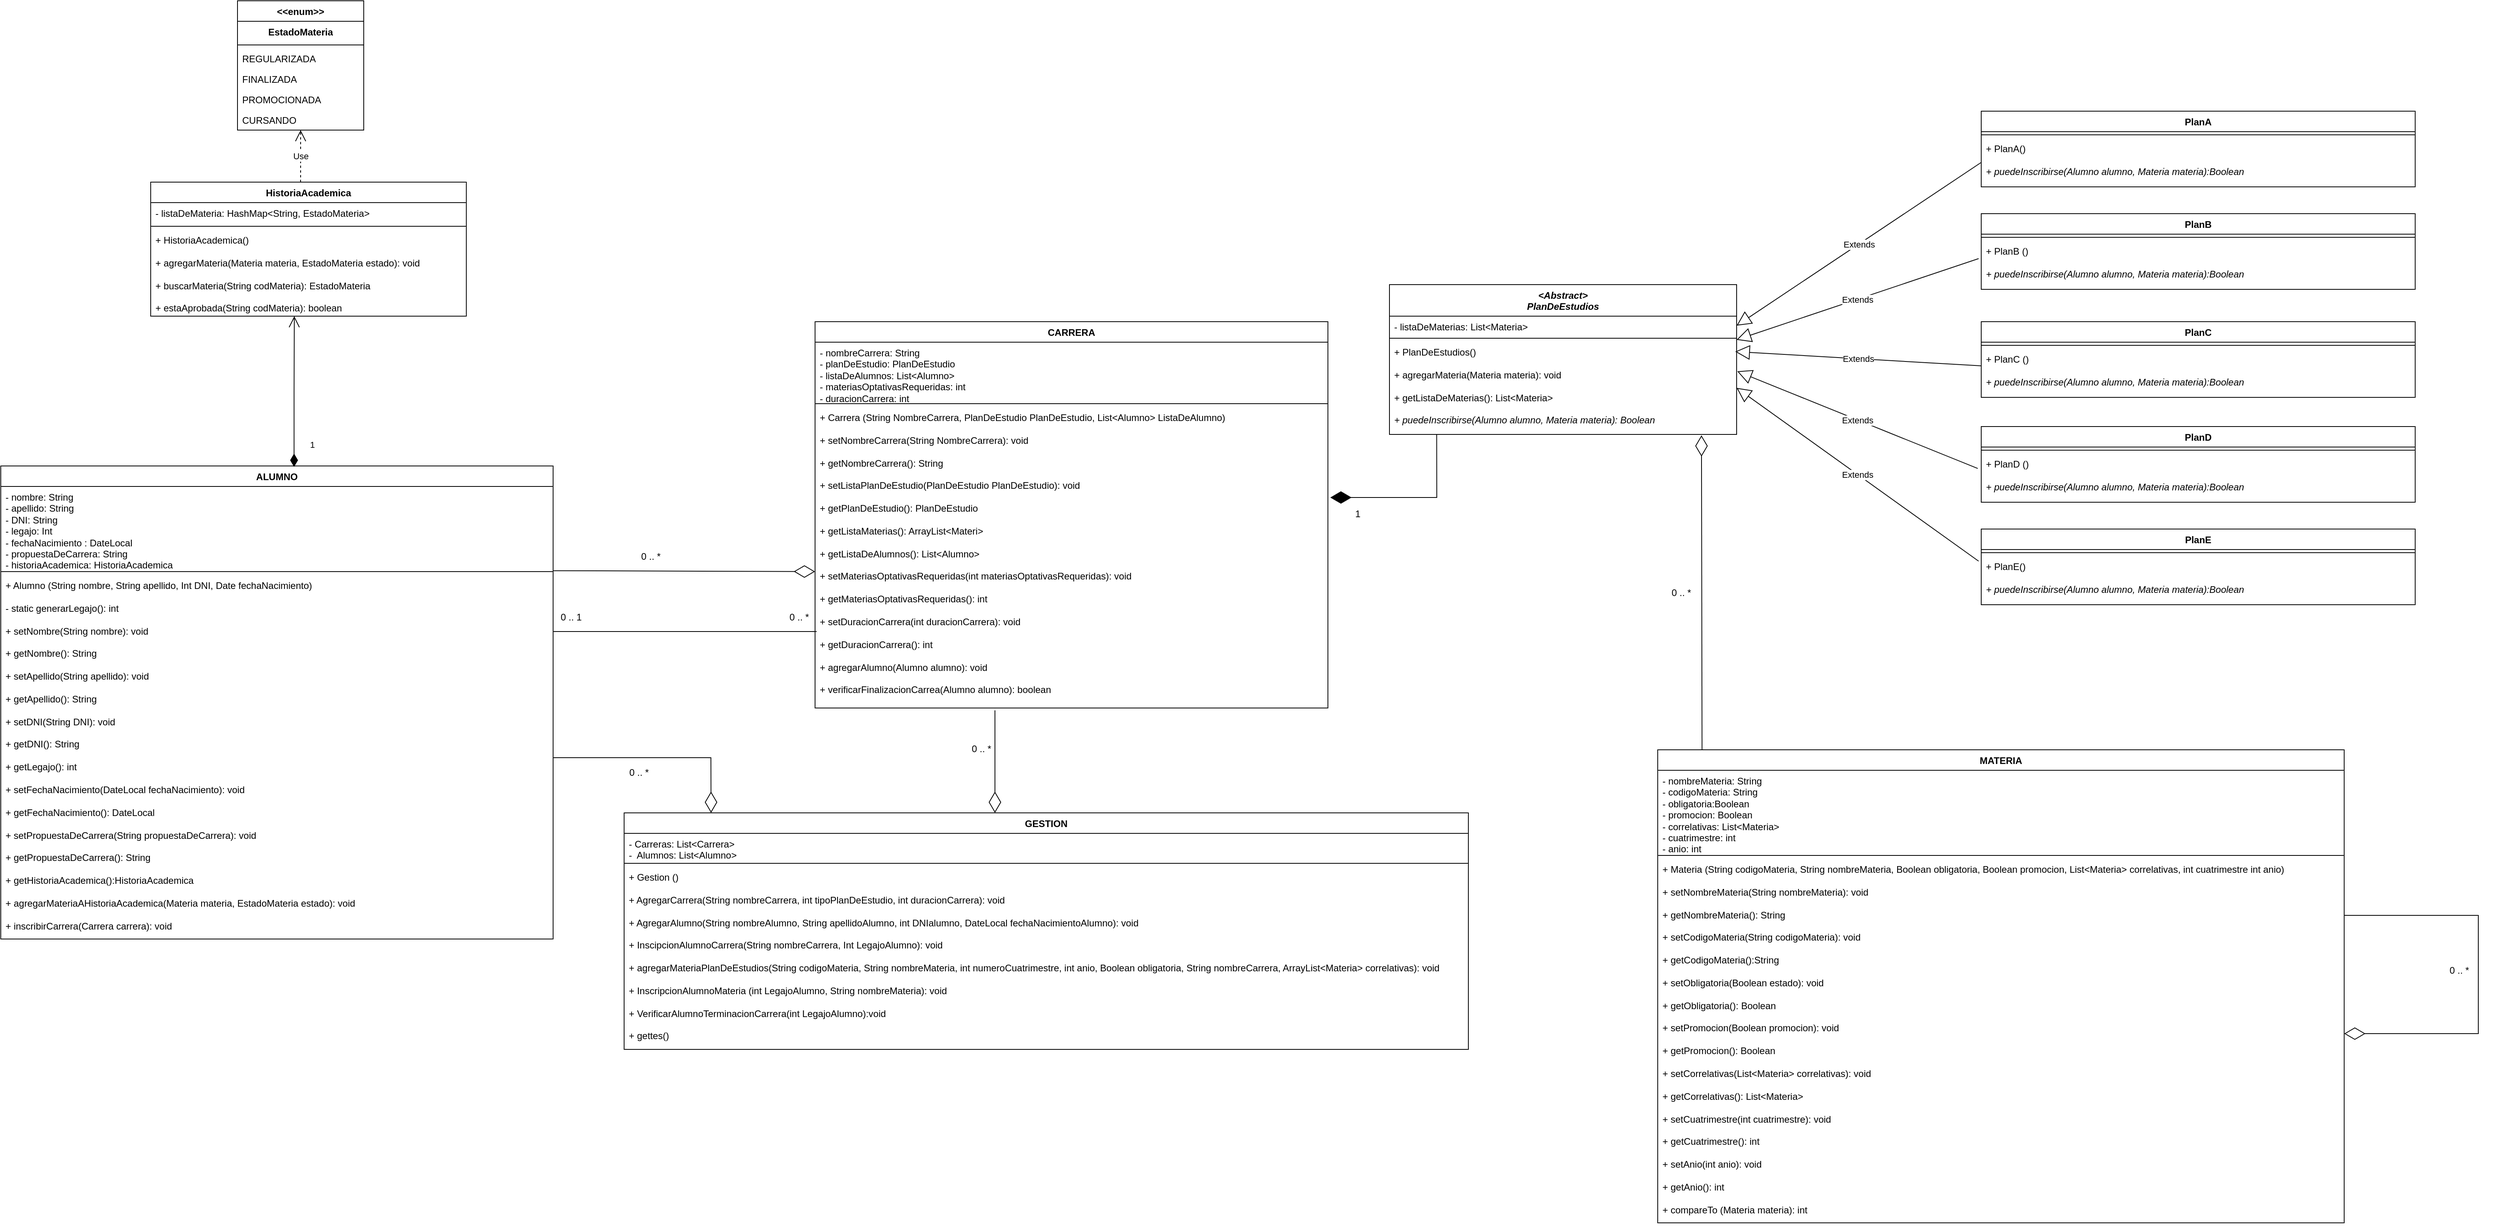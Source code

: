 <mxfile version="26.2.13">
  <diagram name="Página-1" id="rd4jdHlUNJqmpCapCLs4">
    <mxGraphModel grid="1" page="1" gridSize="10" guides="1" tooltips="1" connect="1" arrows="1" fold="1" pageScale="1" pageWidth="827" pageHeight="1169" math="0" shadow="0">
      <root>
        <mxCell id="0" />
        <mxCell id="1" parent="0" />
        <mxCell id="GWfN1B_iF9vG0JvS6SHJ-1" value="ALUMNO" style="swimlane;fontStyle=1;align=center;verticalAlign=top;childLayout=stackLayout;horizontal=1;startSize=26;horizontalStack=0;resizeParent=1;resizeParentMax=0;resizeLast=0;collapsible=1;marginBottom=0;whiteSpace=wrap;html=1;" vertex="1" parent="1">
          <mxGeometry x="-700" y="-360" width="700" height="600" as="geometry" />
        </mxCell>
        <mxCell id="GWfN1B_iF9vG0JvS6SHJ-2" value="- nombre: String&lt;div&gt;- apellido: String&lt;/div&gt;&lt;div&gt;- DNI: String&lt;/div&gt;&lt;div&gt;- legajo: Int&lt;/div&gt;&lt;div&gt;- fechaNacimiento : DateLocal&lt;/div&gt;&lt;div&gt;- propuestaDeCarrera: String&lt;/div&gt;&lt;div&gt;- historiaAcademica: HistoriaAcademica&lt;/div&gt;" style="text;strokeColor=none;fillColor=none;align=left;verticalAlign=top;spacingLeft=4;spacingRight=4;overflow=hidden;rotatable=0;points=[[0,0.5],[1,0.5]];portConstraint=eastwest;whiteSpace=wrap;html=1;" vertex="1" parent="GWfN1B_iF9vG0JvS6SHJ-1">
          <mxGeometry y="26" width="700" height="104" as="geometry" />
        </mxCell>
        <mxCell id="GWfN1B_iF9vG0JvS6SHJ-3" value="" style="line;strokeWidth=1;fillColor=none;align=left;verticalAlign=middle;spacingTop=-1;spacingLeft=3;spacingRight=3;rotatable=0;labelPosition=right;points=[];portConstraint=eastwest;strokeColor=inherit;" vertex="1" parent="GWfN1B_iF9vG0JvS6SHJ-1">
          <mxGeometry y="130" width="700" height="8" as="geometry" />
        </mxCell>
        <mxCell id="GWfN1B_iF9vG0JvS6SHJ-4" value="+ Alumno (String nombre, String apellido, Int DNI, Date fechaNacimiento)&lt;div&gt;&lt;br&gt;&lt;/div&gt;&lt;div&gt;- static generarLegajo(): int&lt;br&gt;&lt;div&gt;&lt;br&gt;&lt;/div&gt;&lt;div&gt;+ setNombre(String nombre): void&lt;/div&gt;&lt;div&gt;&lt;br&gt;&lt;/div&gt;&lt;div&gt;+ getNombre(): String&lt;/div&gt;&lt;div&gt;&lt;br&gt;&lt;/div&gt;&lt;div&gt;+ setApellido(String apellido): void&lt;/div&gt;&lt;div&gt;&lt;br&gt;&lt;/div&gt;&lt;div&gt;+ getApellido(): String&lt;/div&gt;&lt;div&gt;&lt;br&gt;&lt;/div&gt;&lt;div&gt;+ setDNI(String DNI): void&lt;/div&gt;&lt;div&gt;&lt;br&gt;&lt;/div&gt;&lt;div&gt;+ getDNI(): String&lt;/div&gt;&lt;div&gt;&lt;br&gt;&lt;/div&gt;&lt;div&gt;+ getLegajo(): int&lt;/div&gt;&lt;div&gt;&lt;br&gt;&lt;/div&gt;&lt;div&gt;+ setFechaNacimiento(DateLocal fechaNacimiento): void&lt;/div&gt;&lt;div&gt;&lt;br&gt;&lt;/div&gt;&lt;div&gt;+ getFechaNacimiento(): DateLocal&lt;/div&gt;&lt;div&gt;&lt;br&gt;&lt;/div&gt;&lt;div&gt;+ setPropuestaDeCarrera(String propuestaDeCarrera): void&lt;/div&gt;&lt;div&gt;&lt;br&gt;&lt;/div&gt;&lt;div&gt;+ getPropuestaDeCarrera(): String&lt;/div&gt;&lt;div&gt;&lt;br&gt;&lt;/div&gt;&lt;div&gt;+ getHistoriaAcademica():HistoriaAcademica&lt;/div&gt;&lt;div&gt;&lt;br&gt;&lt;/div&gt;&lt;div&gt;+ agregarMateriaAHistoriaAcademica(Materia materia, EstadoMateria estado): void&lt;br&gt;&lt;/div&gt;&lt;div&gt;&lt;br&gt;&lt;/div&gt;&lt;div&gt;+ inscribirCarrera(Carrera carrera): void&lt;/div&gt;&lt;div&gt;&lt;br&gt;&lt;/div&gt;&lt;div&gt;&lt;br&gt;&lt;/div&gt;&lt;div&gt;&lt;br&gt;&lt;/div&gt;&lt;/div&gt;" style="text;strokeColor=none;fillColor=none;align=left;verticalAlign=top;spacingLeft=4;spacingRight=4;overflow=hidden;rotatable=0;points=[[0,0.5],[1,0.5]];portConstraint=eastwest;whiteSpace=wrap;html=1;" vertex="1" parent="GWfN1B_iF9vG0JvS6SHJ-1">
          <mxGeometry y="138" width="700" height="462" as="geometry" />
        </mxCell>
        <mxCell id="GWfN1B_iF9vG0JvS6SHJ-5" value="GESTION" style="swimlane;fontStyle=1;align=center;verticalAlign=top;childLayout=stackLayout;horizontal=1;startSize=26;horizontalStack=0;resizeParent=1;resizeParentMax=0;resizeLast=0;collapsible=1;marginBottom=0;whiteSpace=wrap;html=1;" vertex="1" parent="1">
          <mxGeometry x="90" y="80" width="1070" height="300" as="geometry" />
        </mxCell>
        <mxCell id="GWfN1B_iF9vG0JvS6SHJ-6" value="- Carreras: List&amp;lt;Carrera&amp;gt;&amp;nbsp;&lt;div&gt;-&amp;nbsp; Alumnos: List&amp;lt;Alumno&amp;gt;&lt;/div&gt;&lt;div&gt;&lt;br&gt;&lt;/div&gt;" style="text;strokeColor=none;fillColor=none;align=left;verticalAlign=top;spacingLeft=4;spacingRight=4;overflow=hidden;rotatable=0;points=[[0,0.5],[1,0.5]];portConstraint=eastwest;whiteSpace=wrap;html=1;" vertex="1" parent="GWfN1B_iF9vG0JvS6SHJ-5">
          <mxGeometry y="26" width="1070" height="34" as="geometry" />
        </mxCell>
        <mxCell id="GWfN1B_iF9vG0JvS6SHJ-7" value="" style="line;strokeWidth=1;fillColor=none;align=left;verticalAlign=middle;spacingTop=-1;spacingLeft=3;spacingRight=3;rotatable=0;labelPosition=right;points=[];portConstraint=eastwest;strokeColor=inherit;" vertex="1" parent="GWfN1B_iF9vG0JvS6SHJ-5">
          <mxGeometry y="60" width="1070" height="8" as="geometry" />
        </mxCell>
        <mxCell id="GWfN1B_iF9vG0JvS6SHJ-8" value="&lt;div&gt;+ Gestion ()&lt;/div&gt;&lt;div&gt;&lt;span style=&quot;background-color: initial;&quot;&gt;&lt;br&gt;&lt;/span&gt;&lt;/div&gt;&lt;div&gt;&lt;span style=&quot;background-color: initial;&quot;&gt;+ AgregarCarrera(String nombreCarrera, int tipoPlanDeEstudio,&amp;nbsp;int duracionCarrera): void&lt;/span&gt;&lt;br&gt;&lt;/div&gt;&lt;div&gt;&lt;span style=&quot;background-color: initial;&quot;&gt;&lt;br&gt;&lt;/span&gt;&lt;/div&gt;&lt;div&gt;&lt;span style=&quot;background-color: initial;&quot;&gt;+ AgregarAlumno(String nombreAlumno, String apellidoAlumno, int DNIalumno, DateLocal fechaNacimientoAlumno): void&lt;/span&gt;&lt;/div&gt;&lt;div&gt;&lt;span style=&quot;background-color: initial;&quot;&gt;&lt;br&gt;&lt;/span&gt;&lt;/div&gt;&lt;div&gt;&lt;span style=&quot;background-color: initial;&quot;&gt;+ InscipcionAlumnoCarrera(String nombreCarrera, Int LegajoAlumno): void&lt;/span&gt;&lt;/div&gt;&lt;div&gt;&lt;span style=&quot;background-color: initial;&quot;&gt;&lt;br&gt;&lt;/span&gt;&lt;/div&gt;&lt;div&gt;&lt;span style=&quot;background-color: initial;&quot;&gt;+ agregarMateriaPlanDeEstudios(String codigoMateria, String nombreMateria, int numeroCuatrimestre, int anio, Boolean obligatoria, String nombreCarrera, ArrayList&amp;lt;Materia&amp;gt; correlativas): void&lt;/span&gt;&lt;/div&gt;&lt;div&gt;&lt;span style=&quot;background-color: initial;&quot;&gt;&lt;br&gt;&lt;/span&gt;&lt;/div&gt;&lt;div&gt;&lt;span style=&quot;background-color: initial;&quot;&gt;+ InscripcionAlumnoMateria (int LegajoAlumno, String nombreMateria): void&lt;/span&gt;&lt;/div&gt;&lt;div&gt;&lt;span style=&quot;background-color: initial;&quot;&gt;&lt;br&gt;&lt;/span&gt;&lt;/div&gt;&lt;div&gt;&lt;span style=&quot;background-color: initial;&quot;&gt;+ VerificarAlumnoTerminacionCarrera(int LegajoAlumno):void&lt;/span&gt;&lt;/div&gt;&lt;div&gt;&lt;span style=&quot;background-color: initial;&quot;&gt;&lt;br&gt;&lt;/span&gt;&lt;/div&gt;&lt;div&gt;&lt;span style=&quot;background-color: initial;&quot;&gt;+ gettes()&lt;/span&gt;&lt;/div&gt;" style="text;strokeColor=none;fillColor=none;align=left;verticalAlign=top;spacingLeft=4;spacingRight=4;overflow=hidden;rotatable=0;points=[[0,0.5],[1,0.5]];portConstraint=eastwest;whiteSpace=wrap;html=1;" vertex="1" parent="GWfN1B_iF9vG0JvS6SHJ-5">
          <mxGeometry y="68" width="1070" height="232" as="geometry" />
        </mxCell>
        <mxCell id="GWfN1B_iF9vG0JvS6SHJ-9" value="CARRERA" style="swimlane;fontStyle=1;align=center;verticalAlign=top;childLayout=stackLayout;horizontal=1;startSize=26;horizontalStack=0;resizeParent=1;resizeParentMax=0;resizeLast=0;collapsible=1;marginBottom=0;whiteSpace=wrap;html=1;" vertex="1" parent="1">
          <mxGeometry x="332" y="-543" width="650" height="490" as="geometry" />
        </mxCell>
        <mxCell id="GWfN1B_iF9vG0JvS6SHJ-10" value="- nombreCarrera: String&lt;div&gt;&lt;div&gt;- planDeEstudio: PlanDeEstudio&lt;/div&gt;&lt;div&gt;- listaDeAlumnos: List&amp;lt;Alumno&amp;gt;&lt;/div&gt;&lt;/div&gt;&lt;div&gt;- materiasOptativasRequeridas: int&lt;/div&gt;&lt;div&gt;- duracionCarrera: int&lt;/div&gt;" style="text;strokeColor=none;fillColor=none;align=left;verticalAlign=top;spacingLeft=4;spacingRight=4;overflow=hidden;rotatable=0;points=[[0,0.5],[1,0.5]];portConstraint=eastwest;whiteSpace=wrap;html=1;" vertex="1" parent="GWfN1B_iF9vG0JvS6SHJ-9">
          <mxGeometry y="26" width="650" height="74" as="geometry" />
        </mxCell>
        <mxCell id="GWfN1B_iF9vG0JvS6SHJ-11" value="" style="line;strokeWidth=1;fillColor=none;align=left;verticalAlign=middle;spacingTop=-1;spacingLeft=3;spacingRight=3;rotatable=0;labelPosition=right;points=[];portConstraint=eastwest;strokeColor=inherit;" vertex="1" parent="GWfN1B_iF9vG0JvS6SHJ-9">
          <mxGeometry y="100" width="650" height="8" as="geometry" />
        </mxCell>
        <mxCell id="GWfN1B_iF9vG0JvS6SHJ-12" value="+ Carrera (String NombreCarrera, &lt;span style=&quot;background-color: initial;&quot;&gt;PlanDeEstudio PlanDeEstudio&lt;/span&gt;, List&amp;lt;Alumno&amp;gt; ListaDeAlumno)&lt;div&gt;&lt;div&gt;&lt;br&gt;&lt;/div&gt;&lt;div&gt;+ setNombreCarrera(String NombreCarrera): void&lt;br&gt;&lt;/div&gt;&lt;div&gt;&lt;br&gt;&lt;/div&gt;&lt;div&gt;+ getNombreCarrera(): String&amp;nbsp;&lt;/div&gt;&lt;div&gt;&lt;br&gt;&lt;/div&gt;&lt;div&gt;+ setListaPlanDeEstudio(PlanDeEstudio PlanDeEstudio): void&lt;br&gt;&lt;/div&gt;&lt;div&gt;&lt;br&gt;&lt;/div&gt;&lt;div&gt;+ getPlanDeEstudio(): PlanDeEstudio&lt;/div&gt;&lt;div&gt;&lt;br&gt;&lt;/div&gt;&lt;div&gt;+ getListaMaterias(): ArrayList&amp;lt;Materi&amp;gt;&lt;/div&gt;&lt;div&gt;&lt;br&gt;&lt;/div&gt;&lt;div&gt;+ getListaDeAlumnos(): List&amp;lt;Alumno&amp;gt;&lt;/div&gt;&lt;div&gt;&lt;br&gt;&lt;/div&gt;&lt;div&gt;+ setMateriasOptativasRequeridas(int m&lt;span style=&quot;background-color: transparent; color: light-dark(rgb(0, 0, 0), rgb(255, 255, 255));&quot;&gt;ateriasOptativasRequeridas): void&lt;/span&gt;&lt;/div&gt;&lt;div&gt;&lt;span style=&quot;background-color: transparent; color: light-dark(rgb(0, 0, 0), rgb(255, 255, 255));&quot;&gt;&lt;br&gt;&lt;/span&gt;&lt;/div&gt;&lt;div&gt;+ get&lt;span style=&quot;background-color: transparent; color: light-dark(rgb(0, 0, 0), rgb(255, 255, 255));&quot;&gt;MateriasOptativasRequeridas(): int&lt;/span&gt;&lt;/div&gt;&lt;div&gt;&lt;span style=&quot;background-color: transparent; color: light-dark(rgb(0, 0, 0), rgb(255, 255, 255));&quot;&gt;&lt;br&gt;&lt;/span&gt;&lt;/div&gt;&lt;div&gt;&lt;span style=&quot;background-color: transparent; color: light-dark(rgb(0, 0, 0), rgb(255, 255, 255));&quot;&gt;+ setDuracionCarrera(int duracionCarrera): void&lt;/span&gt;&lt;/div&gt;&lt;div&gt;&lt;span style=&quot;background-color: transparent; color: light-dark(rgb(0, 0, 0), rgb(255, 255, 255));&quot;&gt;&lt;br&gt;&lt;/span&gt;&lt;/div&gt;&lt;div&gt;&lt;span style=&quot;background-color: transparent; color: light-dark(rgb(0, 0, 0), rgb(255, 255, 255));&quot;&gt;+ getDuracionCarrera(): int&lt;/span&gt;&lt;/div&gt;&lt;div&gt;&lt;span style=&quot;background-color: transparent; color: light-dark(rgb(0, 0, 0), rgb(255, 255, 255));&quot;&gt;&lt;br&gt;&lt;/span&gt;&lt;/div&gt;&lt;div&gt;&lt;span style=&quot;background-color: transparent; color: light-dark(rgb(0, 0, 0), rgb(255, 255, 255));&quot;&gt;+ agregarAlumno(Alumno alumno): void&lt;/span&gt;&lt;/div&gt;&lt;div&gt;&lt;span style=&quot;background-color: transparent; color: light-dark(rgb(0, 0, 0), rgb(255, 255, 255));&quot;&gt;&lt;br&gt;&lt;/span&gt;&lt;/div&gt;&lt;div&gt;&lt;span style=&quot;background-color: transparent; color: light-dark(rgb(0, 0, 0), rgb(255, 255, 255));&quot;&gt;+ verificarFinalizacionCarrea(Alumno alumno): boolean&lt;/span&gt;&lt;/div&gt;&lt;div&gt;&lt;br&gt;&lt;/div&gt;&lt;/div&gt;" style="text;strokeColor=none;fillColor=none;align=left;verticalAlign=top;spacingLeft=4;spacingRight=4;overflow=hidden;rotatable=0;points=[[0,0.5],[1,0.5]];portConstraint=eastwest;whiteSpace=wrap;html=1;" vertex="1" parent="GWfN1B_iF9vG0JvS6SHJ-9">
          <mxGeometry y="108" width="650" height="382" as="geometry" />
        </mxCell>
        <mxCell id="GWfN1B_iF9vG0JvS6SHJ-13" value="MATERIA" style="swimlane;fontStyle=1;align=center;verticalAlign=top;childLayout=stackLayout;horizontal=1;startSize=26;horizontalStack=0;resizeParent=1;resizeParentMax=0;resizeLast=0;collapsible=1;marginBottom=0;whiteSpace=wrap;html=1;" vertex="1" parent="1">
          <mxGeometry x="1400" width="870" height="600" as="geometry" />
        </mxCell>
        <mxCell id="GWfN1B_iF9vG0JvS6SHJ-14" value="- nombreMateria: String&lt;div&gt;&lt;span style=&quot;background-color: initial;&quot;&gt;- codigoMateria: String&lt;/span&gt;&lt;/div&gt;&lt;div&gt;&lt;div&gt;- obligatoria:Boolean&lt;/div&gt;&lt;div&gt;- promocion: Boolean&lt;/div&gt;&lt;div&gt;- correlativas: List&amp;lt;Materia&amp;gt;&lt;/div&gt;&lt;div&gt;- cuatrimestre: int&lt;/div&gt;&lt;div&gt;&lt;div&gt;- anio: int&lt;/div&gt;&lt;/div&gt;&lt;/div&gt;" style="text;strokeColor=none;fillColor=none;align=left;verticalAlign=top;spacingLeft=4;spacingRight=4;overflow=hidden;rotatable=0;points=[[0,0.5],[1,0.5]];portConstraint=eastwest;whiteSpace=wrap;html=1;" vertex="1" parent="GWfN1B_iF9vG0JvS6SHJ-13">
          <mxGeometry y="26" width="870" height="104" as="geometry" />
        </mxCell>
        <mxCell id="GWfN1B_iF9vG0JvS6SHJ-15" value="" style="line;strokeWidth=1;fillColor=none;align=left;verticalAlign=middle;spacingTop=-1;spacingLeft=3;spacingRight=3;rotatable=0;labelPosition=right;points=[];portConstraint=eastwest;strokeColor=inherit;" vertex="1" parent="GWfN1B_iF9vG0JvS6SHJ-13">
          <mxGeometry y="130" width="870" height="8" as="geometry" />
        </mxCell>
        <mxCell id="GWfN1B_iF9vG0JvS6SHJ-16" value="+ Materia (String codigoMateria, String nombreMateria, Boolean obligatoria, Boolean promocion, List&amp;lt;Materia&amp;gt; correlativas, int cuatrimestre int anio)&lt;div&gt;&lt;br&gt;&lt;/div&gt;&lt;div&gt;+ setNombreMateria(String nombreMateria): void&lt;/div&gt;&lt;div&gt;&lt;br&gt;&lt;/div&gt;&lt;div&gt;+ getNombreMateria(): String&lt;/div&gt;&lt;div&gt;&lt;br&gt;&lt;/div&gt;&lt;div&gt;&lt;div style=&quot;border-color: var(--border-color);&quot;&gt;+ setCodigoMateria(String codigoMateria): void&lt;/div&gt;&lt;div style=&quot;border-color: var(--border-color);&quot;&gt;&lt;br style=&quot;border-color: var(--border-color);&quot;&gt;&lt;/div&gt;&lt;div style=&quot;border-color: var(--border-color);&quot;&gt;+ getCodigoMateria():String&lt;/div&gt;&lt;/div&gt;&lt;div&gt;&lt;br&gt;&lt;/div&gt;&lt;div&gt;+ setObligatoria(Boolean estado): void&lt;/div&gt;&lt;div&gt;&lt;br&gt;&lt;/div&gt;&lt;div&gt;+ getObligatoria(): Boolean&lt;/div&gt;&lt;div style=&quot;border-color: var(--border-color);&quot;&gt;&lt;br&gt;&lt;/div&gt;&lt;div&gt;+ setPromocion(Boolean promocion): void&lt;/div&gt;&lt;div&gt;&lt;br&gt;&lt;/div&gt;&lt;div&gt;+ getPromocion(): Boolean&lt;/div&gt;&lt;div&gt;&lt;br&gt;&lt;/div&gt;&lt;div&gt;+ setCorrelativas(List&amp;lt;Materia&amp;gt; correlativas): void&lt;/div&gt;&lt;div&gt;&lt;br&gt;&lt;/div&gt;&lt;div&gt;+ getCorrelativas(): List&amp;lt;Materia&amp;gt;&lt;/div&gt;&lt;div&gt;&lt;br&gt;&lt;/div&gt;&lt;div&gt;+ setCuatrimestre(int cuatrimestre): void&lt;/div&gt;&lt;div&gt;&lt;br&gt;&lt;/div&gt;&lt;div&gt;+ getCuatrimestre(): int&lt;/div&gt;&lt;div&gt;&lt;br&gt;&lt;/div&gt;&lt;div&gt;+ setAnio(int anio): void&lt;/div&gt;&lt;div&gt;&lt;br&gt;&lt;/div&gt;&lt;div&gt;+ getAnio(): int&lt;/div&gt;&lt;div&gt;&lt;br&gt;&lt;/div&gt;&lt;div&gt;+ compareTo (Materia materia): int&lt;/div&gt;&lt;div&gt;&lt;br&gt;&lt;/div&gt;" style="text;strokeColor=none;fillColor=none;align=left;verticalAlign=top;spacingLeft=4;spacingRight=4;overflow=hidden;rotatable=0;points=[[0,0.5],[1,0.5]];portConstraint=eastwest;whiteSpace=wrap;html=1;" vertex="1" parent="GWfN1B_iF9vG0JvS6SHJ-13">
          <mxGeometry y="138" width="870" height="462" as="geometry" />
        </mxCell>
        <mxCell id="GWfN1B_iF9vG0JvS6SHJ-17" value="&lt;div&gt;&lt;i&gt;&amp;lt;Abstract&amp;gt;&lt;/i&gt;&lt;/div&gt;&lt;i&gt;PlanDeEstudios&lt;/i&gt;" style="swimlane;fontStyle=1;align=center;verticalAlign=top;childLayout=stackLayout;horizontal=1;startSize=40;horizontalStack=0;resizeParent=1;resizeParentMax=0;resizeLast=0;collapsible=1;marginBottom=0;whiteSpace=wrap;html=1;" vertex="1" parent="1">
          <mxGeometry x="1060" y="-590" width="440" height="190" as="geometry" />
        </mxCell>
        <mxCell id="GWfN1B_iF9vG0JvS6SHJ-18" value="- listaDeMaterias: List&amp;lt;Materia&amp;gt;" style="text;strokeColor=none;fillColor=none;align=left;verticalAlign=top;spacingLeft=4;spacingRight=4;overflow=hidden;rotatable=0;points=[[0,0.5],[1,0.5]];portConstraint=eastwest;whiteSpace=wrap;html=1;" vertex="1" parent="GWfN1B_iF9vG0JvS6SHJ-17">
          <mxGeometry y="40" width="440" height="24" as="geometry" />
        </mxCell>
        <mxCell id="GWfN1B_iF9vG0JvS6SHJ-19" value="" style="line;strokeWidth=1;fillColor=none;align=left;verticalAlign=middle;spacingTop=-1;spacingLeft=3;spacingRight=3;rotatable=0;labelPosition=right;points=[];portConstraint=eastwest;strokeColor=inherit;" vertex="1" parent="GWfN1B_iF9vG0JvS6SHJ-17">
          <mxGeometry y="64" width="440" height="8" as="geometry" />
        </mxCell>
        <mxCell id="GWfN1B_iF9vG0JvS6SHJ-20" value="+ PlanDeEstudios()&lt;div&gt;&lt;br&gt;&lt;/div&gt;&lt;div&gt;+ agregarMateria(Materia materia): void&lt;/div&gt;&lt;div&gt;&lt;br&gt;&lt;/div&gt;&lt;div&gt;+ getListaDeMaterias(): List&amp;lt;Materia&amp;gt;&lt;br&gt;&lt;div&gt;&lt;br&gt;&lt;/div&gt;&lt;div&gt;&lt;i&gt;+ puedeInscribirse(&lt;span style=&quot;background-color: initial;&quot;&gt;Alumno alumno, Materia materia&lt;/span&gt;&lt;span style=&quot;background-color: initial;&quot;&gt;): Boolean&lt;/span&gt;&lt;/i&gt;&lt;/div&gt;&lt;div&gt;&lt;div&gt;&lt;br&gt;&lt;/div&gt;&lt;/div&gt;&lt;/div&gt;" style="text;strokeColor=none;fillColor=none;align=left;verticalAlign=top;spacingLeft=4;spacingRight=4;overflow=hidden;rotatable=0;points=[[0,0.5],[1,0.5]];portConstraint=eastwest;whiteSpace=wrap;html=1;" vertex="1" parent="GWfN1B_iF9vG0JvS6SHJ-17">
          <mxGeometry y="72" width="440" height="118" as="geometry" />
        </mxCell>
        <mxCell id="3K3u3ZScXWRGvQn9Jm6O-1" value="PlanA" style="swimlane;fontStyle=1;align=center;verticalAlign=top;childLayout=stackLayout;horizontal=1;startSize=26;horizontalStack=0;resizeParent=1;resizeParentMax=0;resizeLast=0;collapsible=1;marginBottom=0;whiteSpace=wrap;html=1;" vertex="1" parent="1">
          <mxGeometry x="1810" y="-810" width="550" height="96" as="geometry" />
        </mxCell>
        <mxCell id="3K3u3ZScXWRGvQn9Jm6O-3" value="" style="line;strokeWidth=1;fillColor=none;align=left;verticalAlign=middle;spacingTop=-1;spacingLeft=3;spacingRight=3;rotatable=0;labelPosition=right;points=[];portConstraint=eastwest;strokeColor=inherit;" vertex="1" parent="3K3u3ZScXWRGvQn9Jm6O-1">
          <mxGeometry y="26" width="550" height="8" as="geometry" />
        </mxCell>
        <mxCell id="3K3u3ZScXWRGvQn9Jm6O-4" value="&lt;div&gt;+ PlanA()&lt;div style=&quot;border-color: var(--border-color);&quot;&gt;&lt;br&gt;&lt;/div&gt;&lt;/div&gt;&lt;div style=&quot;border-color: var(--border-color);&quot;&gt;&lt;span style=&quot;font-style: italic;&quot;&gt;+ puedeInscribirse(&lt;/span&gt;&lt;span style=&quot;font-style: italic; background-color: initial;&quot;&gt;Alumno alumno, Materia materia&lt;/span&gt;&lt;span style=&quot;font-style: italic; background-color: initial;&quot;&gt;):Boolean&lt;/span&gt;&lt;br&gt;&lt;/div&gt;" style="text;strokeColor=none;fillColor=none;align=left;verticalAlign=top;spacingLeft=4;spacingRight=4;overflow=hidden;rotatable=0;points=[[0,0.5],[1,0.5]];portConstraint=eastwest;whiteSpace=wrap;html=1;" vertex="1" parent="3K3u3ZScXWRGvQn9Jm6O-1">
          <mxGeometry y="34" width="550" height="62" as="geometry" />
        </mxCell>
        <mxCell id="3K3u3ZScXWRGvQn9Jm6O-5" value="PlanB" style="swimlane;fontStyle=1;align=center;verticalAlign=top;childLayout=stackLayout;horizontal=1;startSize=26;horizontalStack=0;resizeParent=1;resizeParentMax=0;resizeLast=0;collapsible=1;marginBottom=0;whiteSpace=wrap;html=1;" vertex="1" parent="1">
          <mxGeometry x="1810" y="-680" width="550" height="96" as="geometry" />
        </mxCell>
        <mxCell id="3K3u3ZScXWRGvQn9Jm6O-7" value="" style="line;strokeWidth=1;fillColor=none;align=left;verticalAlign=middle;spacingTop=-1;spacingLeft=3;spacingRight=3;rotatable=0;labelPosition=right;points=[];portConstraint=eastwest;strokeColor=inherit;" vertex="1" parent="3K3u3ZScXWRGvQn9Jm6O-5">
          <mxGeometry y="26" width="550" height="8" as="geometry" />
        </mxCell>
        <mxCell id="3K3u3ZScXWRGvQn9Jm6O-8" value="+ PlanB ()&lt;div style=&quot;border-color: var(--border-color);&quot;&gt;&lt;br&gt;&lt;/div&gt;&lt;div style=&quot;border-color: var(--border-color);&quot;&gt;&lt;span style=&quot;font-style: italic;&quot;&gt;+ puedeInscribirse(&lt;/span&gt;&lt;span style=&quot;font-style: italic; background-color: initial;&quot;&gt;Alumno alumno, Materia materia&lt;/span&gt;&lt;span style=&quot;font-style: italic; background-color: initial;&quot;&gt;):Boolean&lt;/span&gt;&lt;br&gt;&lt;/div&gt;&lt;div style=&quot;border-color: var(--border-color);&quot;&gt;&lt;div style=&quot;border-color: var(--border-color);&quot;&gt;&lt;br style=&quot;border-color: var(--border-color);&quot;&gt;&lt;/div&gt;&lt;/div&gt;" style="text;strokeColor=none;fillColor=none;align=left;verticalAlign=top;spacingLeft=4;spacingRight=4;overflow=hidden;rotatable=0;points=[[0,0.5],[1,0.5]];portConstraint=eastwest;whiteSpace=wrap;html=1;" vertex="1" parent="3K3u3ZScXWRGvQn9Jm6O-5">
          <mxGeometry y="34" width="550" height="62" as="geometry" />
        </mxCell>
        <mxCell id="3K3u3ZScXWRGvQn9Jm6O-9" value="PlanC" style="swimlane;fontStyle=1;align=center;verticalAlign=top;childLayout=stackLayout;horizontal=1;startSize=26;horizontalStack=0;resizeParent=1;resizeParentMax=0;resizeLast=0;collapsible=1;marginBottom=0;whiteSpace=wrap;html=1;" vertex="1" parent="1">
          <mxGeometry x="1810" y="-543" width="550" height="96" as="geometry" />
        </mxCell>
        <mxCell id="3K3u3ZScXWRGvQn9Jm6O-11" value="" style="line;strokeWidth=1;fillColor=none;align=left;verticalAlign=middle;spacingTop=-1;spacingLeft=3;spacingRight=3;rotatable=0;labelPosition=right;points=[];portConstraint=eastwest;strokeColor=inherit;" vertex="1" parent="3K3u3ZScXWRGvQn9Jm6O-9">
          <mxGeometry y="26" width="550" height="8" as="geometry" />
        </mxCell>
        <mxCell id="3K3u3ZScXWRGvQn9Jm6O-12" value="+ PlanC ()&lt;div style=&quot;border-color: var(--border-color);&quot;&gt;&lt;br&gt;&lt;/div&gt;&lt;div style=&quot;border-color: var(--border-color);&quot;&gt;&lt;span style=&quot;font-style: italic;&quot;&gt;+ puedeInscribirse(&lt;/span&gt;&lt;span style=&quot;font-style: italic; background-color: initial;&quot;&gt;Alumno alumno, Materia materia&lt;/span&gt;&lt;span style=&quot;font-style: italic; background-color: initial;&quot;&gt;):Boolean&lt;/span&gt;&lt;br&gt;&lt;/div&gt;&lt;div style=&quot;border-color: var(--border-color);&quot;&gt;&lt;div style=&quot;border-color: var(--border-color);&quot;&gt;&lt;br style=&quot;border-color: var(--border-color);&quot;&gt;&lt;/div&gt;&lt;/div&gt;" style="text;strokeColor=none;fillColor=none;align=left;verticalAlign=top;spacingLeft=4;spacingRight=4;overflow=hidden;rotatable=0;points=[[0,0.5],[1,0.5]];portConstraint=eastwest;whiteSpace=wrap;html=1;" vertex="1" parent="3K3u3ZScXWRGvQn9Jm6O-9">
          <mxGeometry y="34" width="550" height="62" as="geometry" />
        </mxCell>
        <mxCell id="3K3u3ZScXWRGvQn9Jm6O-13" value="PlanD" style="swimlane;fontStyle=1;align=center;verticalAlign=top;childLayout=stackLayout;horizontal=1;startSize=26;horizontalStack=0;resizeParent=1;resizeParentMax=0;resizeLast=0;collapsible=1;marginBottom=0;whiteSpace=wrap;html=1;" vertex="1" parent="1">
          <mxGeometry x="1810" y="-410" width="550" height="96" as="geometry" />
        </mxCell>
        <mxCell id="3K3u3ZScXWRGvQn9Jm6O-15" value="" style="line;strokeWidth=1;fillColor=none;align=left;verticalAlign=middle;spacingTop=-1;spacingLeft=3;spacingRight=3;rotatable=0;labelPosition=right;points=[];portConstraint=eastwest;strokeColor=inherit;" vertex="1" parent="3K3u3ZScXWRGvQn9Jm6O-13">
          <mxGeometry y="26" width="550" height="8" as="geometry" />
        </mxCell>
        <mxCell id="3K3u3ZScXWRGvQn9Jm6O-16" value="+ PlanD ()&lt;div style=&quot;border-color: var(--border-color);&quot;&gt;&lt;br&gt;&lt;/div&gt;&lt;div style=&quot;border-color: var(--border-color);&quot;&gt;&lt;span style=&quot;font-style: italic;&quot;&gt;+ puedeInscribirse(&lt;/span&gt;&lt;span style=&quot;font-style: italic; background-color: initial;&quot;&gt;Alumno alumno, Materia materia&lt;/span&gt;&lt;span style=&quot;font-style: italic; background-color: initial;&quot;&gt;):Boolean&lt;/span&gt;&lt;br&gt;&lt;/div&gt;&lt;div style=&quot;border-color: var(--border-color);&quot;&gt;&lt;div style=&quot;border-color: var(--border-color);&quot;&gt;&lt;br style=&quot;border-color: var(--border-color);&quot;&gt;&lt;/div&gt;&lt;/div&gt;" style="text;strokeColor=none;fillColor=none;align=left;verticalAlign=top;spacingLeft=4;spacingRight=4;overflow=hidden;rotatable=0;points=[[0,0.5],[1,0.5]];portConstraint=eastwest;whiteSpace=wrap;html=1;" vertex="1" parent="3K3u3ZScXWRGvQn9Jm6O-13">
          <mxGeometry y="34" width="550" height="62" as="geometry" />
        </mxCell>
        <mxCell id="3K3u3ZScXWRGvQn9Jm6O-17" value="PlanE" style="swimlane;fontStyle=1;align=center;verticalAlign=top;childLayout=stackLayout;horizontal=1;startSize=26;horizontalStack=0;resizeParent=1;resizeParentMax=0;resizeLast=0;collapsible=1;marginBottom=0;whiteSpace=wrap;html=1;" vertex="1" parent="1">
          <mxGeometry x="1810" y="-280" width="550" height="96" as="geometry" />
        </mxCell>
        <mxCell id="3K3u3ZScXWRGvQn9Jm6O-19" value="" style="line;strokeWidth=1;fillColor=none;align=left;verticalAlign=middle;spacingTop=-1;spacingLeft=3;spacingRight=3;rotatable=0;labelPosition=right;points=[];portConstraint=eastwest;strokeColor=inherit;" vertex="1" parent="3K3u3ZScXWRGvQn9Jm6O-17">
          <mxGeometry y="26" width="550" height="8" as="geometry" />
        </mxCell>
        <mxCell id="3K3u3ZScXWRGvQn9Jm6O-20" value="+ PlanE()&lt;div style=&quot;border-color: var(--border-color);&quot;&gt;&lt;br&gt;&lt;/div&gt;&lt;div style=&quot;border-color: var(--border-color);&quot;&gt;&lt;span style=&quot;font-style: italic;&quot;&gt;+ puedeInscribirse(&lt;/span&gt;&lt;span style=&quot;font-style: italic; background-color: initial;&quot;&gt;Alumno alumno, Materia materia&lt;/span&gt;&lt;span style=&quot;font-style: italic; background-color: initial;&quot;&gt;):Boolean&lt;/span&gt;&lt;br&gt;&lt;/div&gt;&lt;div style=&quot;border-color: var(--border-color);&quot;&gt;&lt;div style=&quot;border-color: var(--border-color);&quot;&gt;&lt;br style=&quot;border-color: var(--border-color);&quot;&gt;&lt;/div&gt;&lt;/div&gt;" style="text;strokeColor=none;fillColor=none;align=left;verticalAlign=top;spacingLeft=4;spacingRight=4;overflow=hidden;rotatable=0;points=[[0,0.5],[1,0.5]];portConstraint=eastwest;whiteSpace=wrap;html=1;" vertex="1" parent="3K3u3ZScXWRGvQn9Jm6O-17">
          <mxGeometry y="34" width="550" height="62" as="geometry" />
        </mxCell>
        <mxCell id="6P-UaGk3xphJUXrc-W_r-1" value="Historia&lt;span style=&quot;background-color: initial;&quot;&gt;Academica&lt;/span&gt;" style="swimlane;fontStyle=1;align=center;verticalAlign=top;childLayout=stackLayout;horizontal=1;startSize=26;horizontalStack=0;resizeParent=1;resizeParentMax=0;resizeLast=0;collapsible=1;marginBottom=0;whiteSpace=wrap;html=1;" vertex="1" parent="1">
          <mxGeometry x="-510" y="-720" width="400" height="170" as="geometry" />
        </mxCell>
        <mxCell id="6P-UaGk3xphJUXrc-W_r-2" value="- listaDeMateria: HashMap&amp;lt;String, EstadoMateria&amp;gt;" style="text;strokeColor=none;fillColor=none;align=left;verticalAlign=top;spacingLeft=4;spacingRight=4;overflow=hidden;rotatable=0;points=[[0,0.5],[1,0.5]];portConstraint=eastwest;whiteSpace=wrap;html=1;" vertex="1" parent="6P-UaGk3xphJUXrc-W_r-1">
          <mxGeometry y="26" width="400" height="26" as="geometry" />
        </mxCell>
        <mxCell id="6P-UaGk3xphJUXrc-W_r-3" value="" style="line;strokeWidth=1;fillColor=none;align=left;verticalAlign=middle;spacingTop=-1;spacingLeft=3;spacingRight=3;rotatable=0;labelPosition=right;points=[];portConstraint=eastwest;strokeColor=inherit;" vertex="1" parent="6P-UaGk3xphJUXrc-W_r-1">
          <mxGeometry y="52" width="400" height="8" as="geometry" />
        </mxCell>
        <mxCell id="6P-UaGk3xphJUXrc-W_r-4" value="&lt;div&gt;+ HistoriaAcademica()&lt;/div&gt;&lt;div&gt;&lt;br&gt;&lt;/div&gt;&lt;div&gt;+ agregarMateria(Materia materia, EstadoMateria estado): void&lt;/div&gt;&lt;div&gt;&lt;br&gt;&lt;/div&gt;&lt;div&gt;+ buscarMateria(String codMateria): EstadoMateria&lt;/div&gt;&lt;div&gt;&lt;br&gt;&lt;/div&gt;&lt;div&gt;+ estaAprobada(&lt;span style=&quot;background-color: transparent; color: light-dark(rgb(0, 0, 0), rgb(255, 255, 255));&quot;&gt;String codMateria&lt;/span&gt;&lt;span style=&quot;background-color: transparent; color: light-dark(rgb(0, 0, 0), rgb(255, 255, 255));&quot;&gt;): boolean&lt;/span&gt;&lt;/div&gt;" style="text;strokeColor=none;fillColor=none;align=left;verticalAlign=top;spacingLeft=4;spacingRight=4;overflow=hidden;rotatable=0;points=[[0,0.5],[1,0.5]];portConstraint=eastwest;whiteSpace=wrap;html=1;" vertex="1" parent="6P-UaGk3xphJUXrc-W_r-1">
          <mxGeometry y="60" width="400" height="110" as="geometry" />
        </mxCell>
        <mxCell id="RF0PCw1IMJ0NA-bVZCJu-6" value="Extends" style="endArrow=block;endSize=16;endFill=0;html=1;rounded=0;entryX=1;entryY=0.5;entryDx=0;entryDy=0;exitX=0;exitY=0.5;exitDx=0;exitDy=0;" edge="1" parent="1" source="3K3u3ZScXWRGvQn9Jm6O-4" target="GWfN1B_iF9vG0JvS6SHJ-18">
          <mxGeometry width="160" relative="1" as="geometry">
            <mxPoint x="1720" y="-770" as="sourcePoint" />
            <mxPoint x="1880" y="-420" as="targetPoint" />
          </mxGeometry>
        </mxCell>
        <mxCell id="RF0PCw1IMJ0NA-bVZCJu-7" value="Extends" style="endArrow=block;endSize=16;endFill=0;html=1;rounded=0;exitX=-0.006;exitY=0.371;exitDx=0;exitDy=0;exitPerimeter=0;" edge="1" parent="1" source="3K3u3ZScXWRGvQn9Jm6O-8">
          <mxGeometry width="160" relative="1" as="geometry">
            <mxPoint x="1820" y="-851" as="sourcePoint" />
            <mxPoint x="1500" y="-520" as="targetPoint" />
          </mxGeometry>
        </mxCell>
        <mxCell id="RF0PCw1IMJ0NA-bVZCJu-8" value="Extends" style="endArrow=block;endSize=16;endFill=0;html=1;rounded=0;entryX=0.996;entryY=0.11;entryDx=0;entryDy=0;exitX=0;exitY=0.355;exitDx=0;exitDy=0;exitPerimeter=0;entryPerimeter=0;" edge="1" parent="1" source="3K3u3ZScXWRGvQn9Jm6O-12" target="GWfN1B_iF9vG0JvS6SHJ-20">
          <mxGeometry width="160" relative="1" as="geometry">
            <mxPoint x="1830" y="-841" as="sourcePoint" />
            <mxPoint x="1520" y="-498" as="targetPoint" />
          </mxGeometry>
        </mxCell>
        <mxCell id="RF0PCw1IMJ0NA-bVZCJu-9" value="Extends" style="endArrow=block;endSize=16;endFill=0;html=1;rounded=0;exitX=-0.008;exitY=0.31;exitDx=0;exitDy=0;exitPerimeter=0;entryX=1.002;entryY=0.322;entryDx=0;entryDy=0;entryPerimeter=0;" edge="1" parent="1" source="3K3u3ZScXWRGvQn9Jm6O-16" target="GWfN1B_iF9vG0JvS6SHJ-20">
          <mxGeometry width="160" relative="1" as="geometry">
            <mxPoint x="1760" y="-500" as="sourcePoint" />
            <mxPoint x="1500" y="-470" as="targetPoint" />
          </mxGeometry>
        </mxCell>
        <mxCell id="RF0PCw1IMJ0NA-bVZCJu-10" value="Extends" style="endArrow=block;endSize=16;endFill=0;html=1;rounded=0;entryX=1;entryY=0.5;entryDx=0;entryDy=0;exitX=-0.006;exitY=0.109;exitDx=0;exitDy=0;exitPerimeter=0;" edge="1" parent="1" source="3K3u3ZScXWRGvQn9Jm6O-20" target="GWfN1B_iF9vG0JvS6SHJ-20">
          <mxGeometry width="160" relative="1" as="geometry">
            <mxPoint x="1630" y="-360" as="sourcePoint" />
            <mxPoint x="1540" y="-478" as="targetPoint" />
          </mxGeometry>
        </mxCell>
        <mxCell id="lBAgrfVOx4YZ5TxoYgFi-1" value="1" style="endArrow=open;html=1;endSize=12;startArrow=diamondThin;startSize=14;startFill=1;edgeStyle=orthogonalEdgeStyle;align=left;verticalAlign=bottom;rounded=0;exitX=0.531;exitY=0.002;exitDx=0;exitDy=0;exitPerimeter=0;" edge="1" parent="1" source="GWfN1B_iF9vG0JvS6SHJ-1">
          <mxGeometry x="-0.802" y="-18" relative="1" as="geometry">
            <mxPoint x="-350.0" y="-380" as="sourcePoint" />
            <mxPoint x="-328" y="-550" as="targetPoint" />
            <Array as="points" />
            <mxPoint as="offset" />
          </mxGeometry>
        </mxCell>
        <mxCell id="lBAgrfVOx4YZ5TxoYgFi-2" value="" style="endArrow=diamondThin;endFill=0;endSize=24;html=1;rounded=0;exitX=0.998;exitY=0.013;exitDx=0;exitDy=0;exitPerimeter=0;entryX=0;entryY=0.547;entryDx=0;entryDy=0;entryPerimeter=0;" edge="1" parent="1" target="GWfN1B_iF9vG0JvS6SHJ-12">
          <mxGeometry width="160" relative="1" as="geometry">
            <mxPoint x="0.6" y="-227.164" as="sourcePoint" />
            <mxPoint x="330" y="-227" as="targetPoint" />
          </mxGeometry>
        </mxCell>
        <mxCell id="lBAgrfVOx4YZ5TxoYgFi-4" value="0 .. *" style="text;html=1;align=center;verticalAlign=middle;whiteSpace=wrap;rounded=0;" vertex="1" parent="1">
          <mxGeometry x="94" y="-260" width="60" height="30" as="geometry" />
        </mxCell>
        <mxCell id="lBAgrfVOx4YZ5TxoYgFi-5" value="" style="endArrow=none;html=1;rounded=0;" edge="1" parent="1">
          <mxGeometry width="50" height="50" relative="1" as="geometry">
            <mxPoint y="-150" as="sourcePoint" />
            <mxPoint x="334" y="-150" as="targetPoint" />
          </mxGeometry>
        </mxCell>
        <mxCell id="lBAgrfVOx4YZ5TxoYgFi-6" value="0 .. 1" style="text;html=1;align=center;verticalAlign=middle;whiteSpace=wrap;rounded=0;" vertex="1" parent="1">
          <mxGeometry x="3" y="-183" width="40" height="30" as="geometry" />
        </mxCell>
        <mxCell id="lBAgrfVOx4YZ5TxoYgFi-7" value="0 .. *" style="text;html=1;align=center;verticalAlign=middle;whiteSpace=wrap;rounded=0;" vertex="1" parent="1">
          <mxGeometry x="292" y="-183" width="40" height="30" as="geometry" />
        </mxCell>
        <mxCell id="lBAgrfVOx4YZ5TxoYgFi-8" value="" style="endArrow=diamondThin;endFill=1;endSize=24;html=1;rounded=0;exitX=0.136;exitY=1;exitDx=0;exitDy=0;exitPerimeter=0;" edge="1" parent="1" source="GWfN1B_iF9vG0JvS6SHJ-20">
          <mxGeometry width="160" relative="1" as="geometry">
            <mxPoint x="1090" y="-300" as="sourcePoint" />
            <mxPoint x="985" y="-320" as="targetPoint" />
            <Array as="points">
              <mxPoint x="1120" y="-320" />
            </Array>
          </mxGeometry>
        </mxCell>
        <mxCell id="lBAgrfVOx4YZ5TxoYgFi-9" value="1" style="text;html=1;align=center;verticalAlign=middle;whiteSpace=wrap;rounded=0;" vertex="1" parent="1">
          <mxGeometry x="1010" y="-314" width="20" height="30" as="geometry" />
        </mxCell>
        <mxCell id="lBAgrfVOx4YZ5TxoYgFi-10" value="" style="endArrow=diamondThin;endFill=0;endSize=24;html=1;rounded=0;entryX=0.951;entryY=1.01;entryDx=0;entryDy=0;entryPerimeter=0;exitX=0.091;exitY=-0.005;exitDx=0;exitDy=0;exitPerimeter=0;" edge="1" parent="1">
          <mxGeometry width="160" relative="1" as="geometry">
            <mxPoint x="1456.17" y="0.11" as="sourcePoint" />
            <mxPoint x="1455.44" y="-398.82" as="targetPoint" />
          </mxGeometry>
        </mxCell>
        <mxCell id="lBAgrfVOx4YZ5TxoYgFi-11" value="0 .. *" style="text;html=1;align=center;verticalAlign=middle;whiteSpace=wrap;rounded=0;" vertex="1" parent="1">
          <mxGeometry x="1410" y="-214" width="40" height="30" as="geometry" />
        </mxCell>
        <mxCell id="lBAgrfVOx4YZ5TxoYgFi-12" value="" style="endArrow=diamondThin;endFill=0;endSize=24;html=1;rounded=0;" edge="1" parent="1">
          <mxGeometry width="160" relative="1" as="geometry">
            <mxPoint x="2270" y="210" as="sourcePoint" />
            <mxPoint x="2270" y="360" as="targetPoint" />
            <Array as="points">
              <mxPoint x="2440" y="210" />
              <mxPoint x="2440" y="360" />
            </Array>
          </mxGeometry>
        </mxCell>
        <mxCell id="lBAgrfVOx4YZ5TxoYgFi-13" value="0 .. *" style="text;html=1;align=center;verticalAlign=middle;whiteSpace=wrap;rounded=0;" vertex="1" parent="1">
          <mxGeometry x="2401" y="265" width="30" height="30" as="geometry" />
        </mxCell>
        <mxCell id="lBAgrfVOx4YZ5TxoYgFi-14" value="" style="endArrow=diamondThin;endFill=0;endSize=24;html=1;rounded=0;" edge="1" parent="1">
          <mxGeometry width="160" relative="1" as="geometry">
            <mxPoint x="560" y="-50" as="sourcePoint" />
            <mxPoint x="560" y="80" as="targetPoint" />
          </mxGeometry>
        </mxCell>
        <mxCell id="lBAgrfVOx4YZ5TxoYgFi-15" value="" style="endArrow=diamondThin;endFill=0;endSize=24;html=1;rounded=0;entryX=0.103;entryY=0;entryDx=0;entryDy=0;entryPerimeter=0;" edge="1" parent="1" target="GWfN1B_iF9vG0JvS6SHJ-5">
          <mxGeometry width="160" relative="1" as="geometry">
            <mxPoint y="10" as="sourcePoint" />
            <mxPoint x="210" y="60" as="targetPoint" />
            <Array as="points">
              <mxPoint x="200" y="10" />
            </Array>
          </mxGeometry>
        </mxCell>
        <mxCell id="lBAgrfVOx4YZ5TxoYgFi-16" value="0 .. *" style="text;html=1;align=center;verticalAlign=middle;whiteSpace=wrap;rounded=0;" vertex="1" parent="1">
          <mxGeometry x="94" y="14" width="30" height="30" as="geometry" />
        </mxCell>
        <mxCell id="lBAgrfVOx4YZ5TxoYgFi-17" value="0 .. *" style="text;html=1;align=center;verticalAlign=middle;whiteSpace=wrap;rounded=0;" vertex="1" parent="1">
          <mxGeometry x="528" y="-16" width="30" height="30" as="geometry" />
        </mxCell>
        <mxCell id="u1MFrDyJh7E1ZTTNQ17c-5" value="&amp;lt;&amp;lt;enum&amp;gt;&amp;gt;" style="swimlane;fontStyle=1;align=center;verticalAlign=top;childLayout=stackLayout;horizontal=1;startSize=26;horizontalStack=0;resizeParent=1;resizeParentMax=0;resizeLast=0;collapsible=1;marginBottom=0;whiteSpace=wrap;html=1;" vertex="1" parent="1">
          <mxGeometry x="-400" y="-950" width="160" height="164" as="geometry" />
        </mxCell>
        <mxCell id="u1MFrDyJh7E1ZTTNQ17c-6" value="EstadoMateria" style="text;strokeColor=none;fillColor=none;align=center;verticalAlign=top;spacingLeft=4;spacingRight=4;overflow=hidden;rotatable=0;points=[[0,0.5],[1,0.5]];portConstraint=eastwest;whiteSpace=wrap;html=1;fontStyle=1" vertex="1" parent="u1MFrDyJh7E1ZTTNQ17c-5">
          <mxGeometry y="26" width="160" height="26" as="geometry" />
        </mxCell>
        <mxCell id="u1MFrDyJh7E1ZTTNQ17c-7" value="" style="line;strokeWidth=1;fillColor=none;align=left;verticalAlign=middle;spacingTop=-1;spacingLeft=3;spacingRight=3;rotatable=0;labelPosition=right;points=[];portConstraint=eastwest;strokeColor=inherit;" vertex="1" parent="u1MFrDyJh7E1ZTTNQ17c-5">
          <mxGeometry y="52" width="160" height="8" as="geometry" />
        </mxCell>
        <mxCell id="u1MFrDyJh7E1ZTTNQ17c-8" value="REGULARIZADA&lt;div&gt;&lt;br&gt;&lt;/div&gt;" style="text;strokeColor=none;fillColor=none;align=left;verticalAlign=top;spacingLeft=4;spacingRight=4;overflow=hidden;rotatable=0;points=[[0,0.5],[1,0.5]];portConstraint=eastwest;whiteSpace=wrap;html=1;" vertex="1" parent="u1MFrDyJh7E1ZTTNQ17c-5">
          <mxGeometry y="60" width="160" height="26" as="geometry" />
        </mxCell>
        <mxCell id="u1MFrDyJh7E1ZTTNQ17c-9" value="&lt;div&gt;FINALIZADA&lt;/div&gt;" style="text;strokeColor=none;fillColor=none;align=left;verticalAlign=top;spacingLeft=4;spacingRight=4;overflow=hidden;rotatable=0;points=[[0,0.5],[1,0.5]];portConstraint=eastwest;whiteSpace=wrap;html=1;" vertex="1" parent="u1MFrDyJh7E1ZTTNQ17c-5">
          <mxGeometry y="86" width="160" height="26" as="geometry" />
        </mxCell>
        <mxCell id="u1MFrDyJh7E1ZTTNQ17c-11" value="&lt;div&gt;PROMOCIONADA&lt;/div&gt;" style="text;strokeColor=none;fillColor=none;align=left;verticalAlign=top;spacingLeft=4;spacingRight=4;overflow=hidden;rotatable=0;points=[[0,0.5],[1,0.5]];portConstraint=eastwest;whiteSpace=wrap;html=1;" vertex="1" parent="u1MFrDyJh7E1ZTTNQ17c-5">
          <mxGeometry y="112" width="160" height="26" as="geometry" />
        </mxCell>
        <mxCell id="u1MFrDyJh7E1ZTTNQ17c-10" value="&lt;div&gt;CURSANDO&lt;/div&gt;" style="text;strokeColor=none;fillColor=none;align=left;verticalAlign=top;spacingLeft=4;spacingRight=4;overflow=hidden;rotatable=0;points=[[0,0.5],[1,0.5]];portConstraint=eastwest;whiteSpace=wrap;html=1;" vertex="1" parent="u1MFrDyJh7E1ZTTNQ17c-5">
          <mxGeometry y="138" width="160" height="26" as="geometry" />
        </mxCell>
        <mxCell id="u1MFrDyJh7E1ZTTNQ17c-12" value="Use" style="endArrow=open;endSize=12;dashed=1;html=1;rounded=0;entryX=0.5;entryY=1;entryDx=0;entryDy=0;" edge="1" parent="1" target="u1MFrDyJh7E1ZTTNQ17c-5">
          <mxGeometry width="160" relative="1" as="geometry">
            <mxPoint x="-320" y="-720" as="sourcePoint" />
            <mxPoint x="-320" y="-780" as="targetPoint" />
          </mxGeometry>
        </mxCell>
      </root>
    </mxGraphModel>
  </diagram>
</mxfile>
